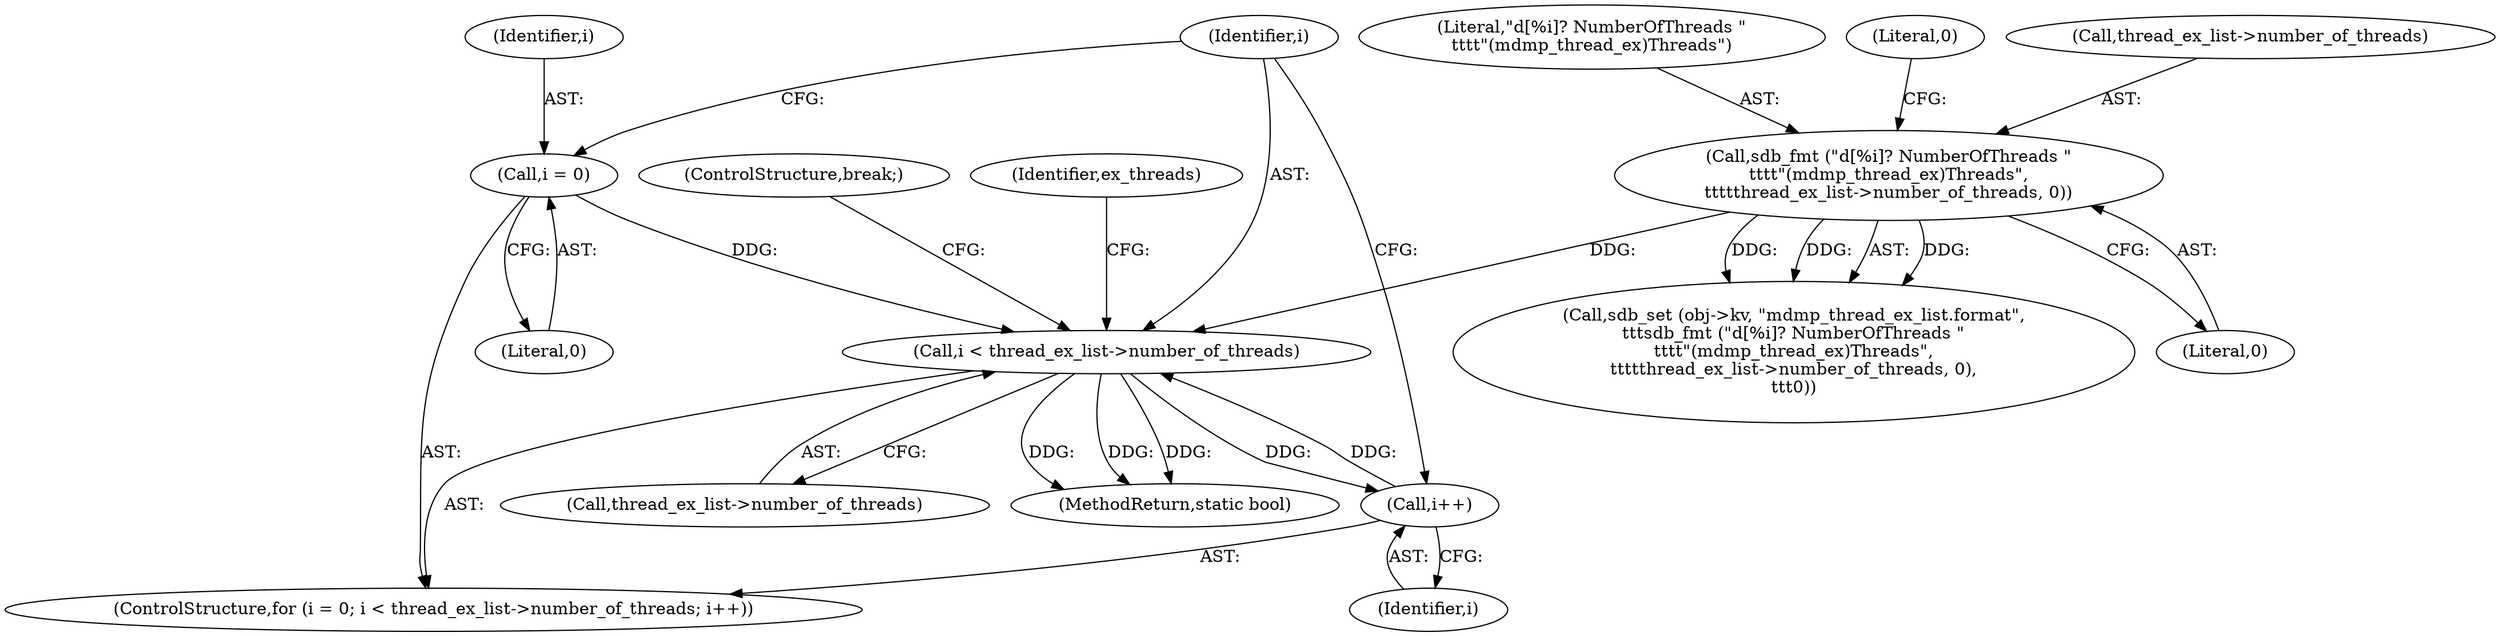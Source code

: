 digraph "0_radare2_40b021ba29c8f90ccf7c879fde2580bc73a17e8e_0@API" {
"1000525" [label="(Call,i < thread_ex_list->number_of_threads)"];
"1000530" [label="(Call,i++)"];
"1000525" [label="(Call,i < thread_ex_list->number_of_threads)"];
"1000522" [label="(Call,i = 0)"];
"1000514" [label="(Call,sdb_fmt (\"d[%i]? NumberOfThreads \"\n\t\t\t\t\"(mdmp_thread_ex)Threads\",\n\t\t\t\tthread_ex_list->number_of_threads, 0))"];
"1000551" [label="(ControlStructure,break;)"];
"1000509" [label="(Call,sdb_set (obj->kv, \"mdmp_thread_ex_list.format\",\n\t\t\tsdb_fmt (\"d[%i]? NumberOfThreads \"\n\t\t\t\t\"(mdmp_thread_ex)Threads\",\n\t\t\t\tthread_ex_list->number_of_threads, 0),\n\t\t\t0))"];
"1000522" [label="(Call,i = 0)"];
"1000526" [label="(Identifier,i)"];
"1000530" [label="(Call,i++)"];
"1000515" [label="(Literal,\"d[%i]? NumberOfThreads \"\n\t\t\t\t\"(mdmp_thread_ex)Threads\")"];
"1000520" [label="(Literal,0)"];
"1000516" [label="(Call,thread_ex_list->number_of_threads)"];
"1000514" [label="(Call,sdb_fmt (\"d[%i]? NumberOfThreads \"\n\t\t\t\t\"(mdmp_thread_ex)Threads\",\n\t\t\t\tthread_ex_list->number_of_threads, 0))"];
"1000521" [label="(ControlStructure,for (i = 0; i < thread_ex_list->number_of_threads; i++))"];
"1000531" [label="(Identifier,i)"];
"1000527" [label="(Call,thread_ex_list->number_of_threads)"];
"1000525" [label="(Call,i < thread_ex_list->number_of_threads)"];
"1000523" [label="(Identifier,i)"];
"1000524" [label="(Literal,0)"];
"1000519" [label="(Literal,0)"];
"1001137" [label="(MethodReturn,static bool)"];
"1000534" [label="(Identifier,ex_threads)"];
"1000525" -> "1000521"  [label="AST: "];
"1000525" -> "1000527"  [label="CFG: "];
"1000526" -> "1000525"  [label="AST: "];
"1000527" -> "1000525"  [label="AST: "];
"1000534" -> "1000525"  [label="CFG: "];
"1000551" -> "1000525"  [label="CFG: "];
"1000525" -> "1001137"  [label="DDG: "];
"1000525" -> "1001137"  [label="DDG: "];
"1000525" -> "1001137"  [label="DDG: "];
"1000530" -> "1000525"  [label="DDG: "];
"1000522" -> "1000525"  [label="DDG: "];
"1000514" -> "1000525"  [label="DDG: "];
"1000525" -> "1000530"  [label="DDG: "];
"1000530" -> "1000521"  [label="AST: "];
"1000530" -> "1000531"  [label="CFG: "];
"1000531" -> "1000530"  [label="AST: "];
"1000526" -> "1000530"  [label="CFG: "];
"1000522" -> "1000521"  [label="AST: "];
"1000522" -> "1000524"  [label="CFG: "];
"1000523" -> "1000522"  [label="AST: "];
"1000524" -> "1000522"  [label="AST: "];
"1000526" -> "1000522"  [label="CFG: "];
"1000514" -> "1000509"  [label="AST: "];
"1000514" -> "1000519"  [label="CFG: "];
"1000515" -> "1000514"  [label="AST: "];
"1000516" -> "1000514"  [label="AST: "];
"1000519" -> "1000514"  [label="AST: "];
"1000520" -> "1000514"  [label="CFG: "];
"1000514" -> "1000509"  [label="DDG: "];
"1000514" -> "1000509"  [label="DDG: "];
"1000514" -> "1000509"  [label="DDG: "];
}
